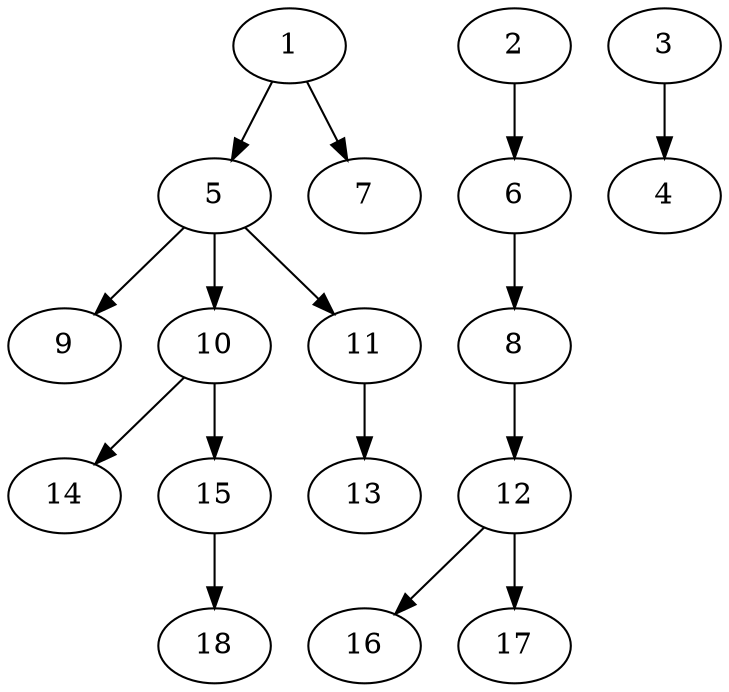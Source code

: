 // DAG (tier=1-easy, mode=compute, n=18, ccr=0.272, fat=0.482, density=0.246, regular=0.736, jump=0.053, mindata=262144, maxdata=2097152)
// DAG automatically generated by daggen at Sun Aug 24 16:33:32 2025
// /home/ermia/Project/Environments/daggen/bin/daggen --dot --ccr 0.272 --fat 0.482 --regular 0.736 --density 0.246 --jump 0.053 --mindata 262144 --maxdata 2097152 -n 18 
digraph G {
  1 [size="118338606824752", alpha="0.08", expect_size="59169303412376"]
  1 -> 5 [size ="5355295735808"]
  1 -> 7 [size ="5355295735808"]
  2 [size="35462435478167772", alpha="0.08", expect_size="17731217739083886"]
  2 -> 6 [size ="14111391875072"]
  3 [size="2871231885583843328", alpha="0.09", expect_size="1435615942791921664"]
  3 -> 4 [size ="16161022410752"]
  4 [size="143272411339423744", alpha="0.02", expect_size="71636205669711872"]
  5 [size="22455038593213928", alpha="0.18", expect_size="11227519296606964"]
  5 -> 9 [size ="33756060581888"]
  5 -> 10 [size ="33756060581888"]
  5 -> 11 [size ="33756060581888"]
  6 [size="36406585327028448", alpha="0.09", expect_size="18203292663514224"]
  6 -> 8 [size ="22369808678912"]
  7 [size="39645390044748920", alpha="0.05", expect_size="19822695022374460"]
  8 [size="362501526885233", alpha="0.13", expect_size="181250763442616"]
  8 -> 12 [size ="6189794459648"]
  9 [size="1583442867851843", alpha="0.15", expect_size="791721433925921"]
  10 [size="123256172596690944", alpha="0.15", expect_size="61628086298345472"]
  10 -> 14 [size ="1981355655168"]
  10 -> 15 [size ="1981355655168"]
  11 [size="474356552200288", alpha="0.15", expect_size="237178276100144"]
  11 -> 13 [size ="14794014851072"]
  12 [size="15023089490906", alpha="0.01", expect_size="7511544745453"]
  12 -> 16 [size ="1154616393728"]
  12 -> 17 [size ="1154616393728"]
  13 [size="3531000553669918", alpha="0.20", expect_size="1765500276834959"]
  14 [size="6096553931750506496", alpha="0.11", expect_size="3048276965875253248"]
  15 [size="1804867953183686656", alpha="0.17", expect_size="902433976591843328"]
  15 -> 18 [size ="11859151290368"]
  16 [size="10901283739915658", alpha="0.10", expect_size="5450641869957829"]
  17 [size="5853799906279424000", alpha="0.19", expect_size="2926899953139712000"]
  18 [size="447570728296906752", alpha="0.17", expect_size="223785364148453376"]
}